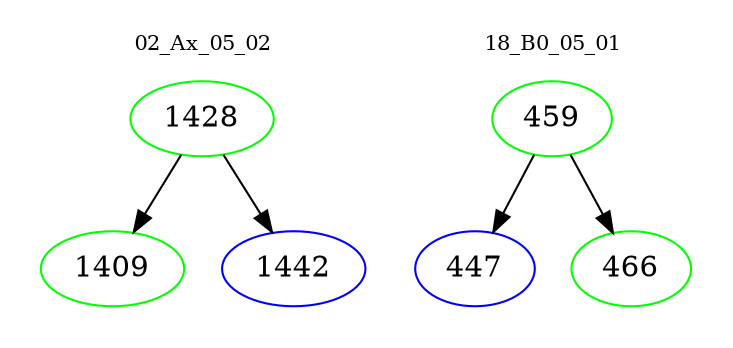 digraph{
subgraph cluster_0 {
color = white
label = "02_Ax_05_02";
fontsize=10;
T0_1428 [label="1428", color="green"]
T0_1428 -> T0_1409 [color="black"]
T0_1409 [label="1409", color="green"]
T0_1428 -> T0_1442 [color="black"]
T0_1442 [label="1442", color="blue"]
}
subgraph cluster_1 {
color = white
label = "18_B0_05_01";
fontsize=10;
T1_459 [label="459", color="green"]
T1_459 -> T1_447 [color="black"]
T1_447 [label="447", color="blue"]
T1_459 -> T1_466 [color="black"]
T1_466 [label="466", color="green"]
}
}
